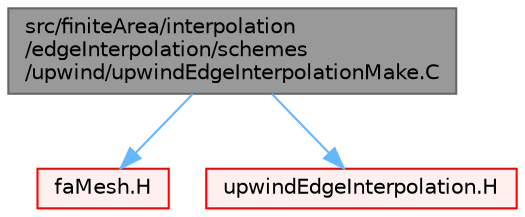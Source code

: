 digraph "src/finiteArea/interpolation/edgeInterpolation/schemes/upwind/upwindEdgeInterpolationMake.C"
{
 // LATEX_PDF_SIZE
  bgcolor="transparent";
  edge [fontname=Helvetica,fontsize=10,labelfontname=Helvetica,labelfontsize=10];
  node [fontname=Helvetica,fontsize=10,shape=box,height=0.2,width=0.4];
  Node1 [id="Node000001",label="src/finiteArea/interpolation\l/edgeInterpolation/schemes\l/upwind/upwindEdgeInterpolationMake.C",height=0.2,width=0.4,color="gray40", fillcolor="grey60", style="filled", fontcolor="black",tooltip=" "];
  Node1 -> Node2 [id="edge1_Node000001_Node000002",color="steelblue1",style="solid",tooltip=" "];
  Node2 [id="Node000002",label="faMesh.H",height=0.2,width=0.4,color="red", fillcolor="#FFF0F0", style="filled",URL="$faMesh_8H.html",tooltip=" "];
  Node1 -> Node351 [id="edge2_Node000001_Node000351",color="steelblue1",style="solid",tooltip=" "];
  Node351 [id="Node000351",label="upwindEdgeInterpolation.H",height=0.2,width=0.4,color="red", fillcolor="#FFF0F0", style="filled",URL="$upwindEdgeInterpolation_8H.html",tooltip=" "];
}

